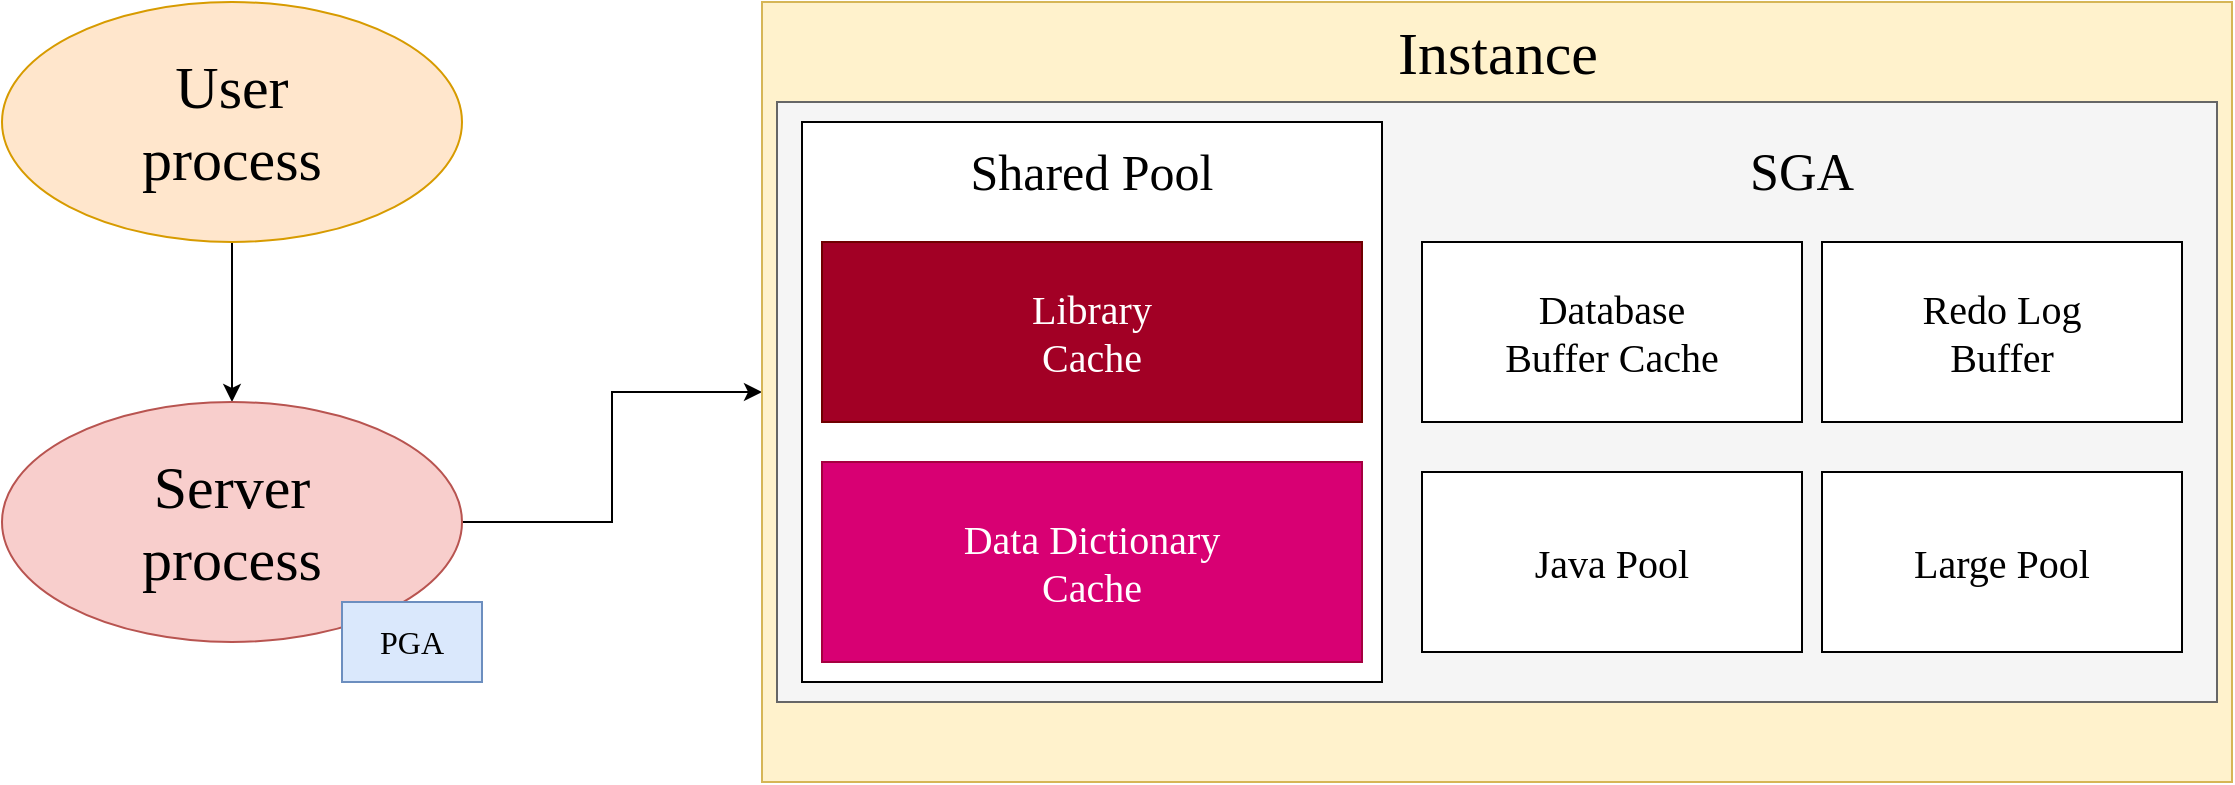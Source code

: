 <mxfile version="24.7.16">
  <diagram name="第 1 页" id="RMl1IjXUAivgwwIWIfm5">
    <mxGraphModel dx="1373" dy="707" grid="1" gridSize="10" guides="1" tooltips="1" connect="1" arrows="1" fold="1" page="1" pageScale="1" pageWidth="1169" pageHeight="827" background="#FFFFFF" math="0" shadow="0">
      <root>
        <mxCell id="0" />
        <mxCell id="1" parent="0" />
        <mxCell id="iI4Hv2SD_ylIdM6wp7LN-27" value="" style="edgeStyle=orthogonalEdgeStyle;rounded=0;orthogonalLoop=1;jettySize=auto;html=1;" edge="1" parent="1" source="iI4Hv2SD_ylIdM6wp7LN-23" target="iI4Hv2SD_ylIdM6wp7LN-26">
          <mxGeometry relative="1" as="geometry" />
        </mxCell>
        <mxCell id="iI4Hv2SD_ylIdM6wp7LN-23" value="&lt;font face=&quot;Comic Sans MS&quot; style=&quot;font-size: 30px;&quot;&gt;User&lt;/font&gt;&lt;div style=&quot;font-size: 30px;&quot;&gt;&lt;font face=&quot;Comic Sans MS&quot; style=&quot;font-size: 30px;&quot;&gt;process&lt;/font&gt;&lt;/div&gt;" style="ellipse;whiteSpace=wrap;html=1;fillColor=#ffe6cc;strokeColor=#d79b00;" vertex="1" parent="1">
          <mxGeometry x="20" y="10" width="230" height="120" as="geometry" />
        </mxCell>
        <mxCell id="iI4Hv2SD_ylIdM6wp7LN-30" value="" style="edgeStyle=orthogonalEdgeStyle;rounded=0;orthogonalLoop=1;jettySize=auto;html=1;" edge="1" parent="1" source="iI4Hv2SD_ylIdM6wp7LN-26" target="iI4Hv2SD_ylIdM6wp7LN-29">
          <mxGeometry relative="1" as="geometry" />
        </mxCell>
        <mxCell id="iI4Hv2SD_ylIdM6wp7LN-26" value="&lt;font style=&quot;font-size: 30px;&quot; face=&quot;Comic Sans MS&quot;&gt;Server&lt;/font&gt;&lt;div style=&quot;font-size: 30px;&quot;&gt;&lt;font face=&quot;Comic Sans MS&quot;&gt;process&lt;/font&gt;&lt;/div&gt;" style="ellipse;whiteSpace=wrap;html=1;fillColor=#f8cecc;strokeColor=#b85450;" vertex="1" parent="1">
          <mxGeometry x="20" y="210" width="230" height="120" as="geometry" />
        </mxCell>
        <mxCell id="iI4Hv2SD_ylIdM6wp7LN-28" value="&lt;font style=&quot;font-size: 16px;&quot; face=&quot;Comic Sans MS&quot;&gt;PGA&lt;/font&gt;" style="rounded=0;whiteSpace=wrap;html=1;fillColor=#dae8fc;strokeColor=#6c8ebf;" vertex="1" parent="1">
          <mxGeometry x="190" y="310" width="70" height="40" as="geometry" />
        </mxCell>
        <mxCell id="iI4Hv2SD_ylIdM6wp7LN-29" value="" style="whiteSpace=wrap;html=1;fillColor=#fff2cc;strokeColor=#d6b656;movable=0;resizable=0;rotatable=0;deletable=0;editable=0;locked=1;connectable=0;" vertex="1" parent="1">
          <mxGeometry x="400" y="10" width="735" height="390" as="geometry" />
        </mxCell>
        <mxCell id="iI4Hv2SD_ylIdM6wp7LN-31" value="&lt;font face=&quot;Comic Sans MS&quot; style=&quot;font-size: 30px;&quot;&gt;Instance&lt;/font&gt;" style="text;html=1;align=center;verticalAlign=middle;whiteSpace=wrap;rounded=0;" vertex="1" parent="1">
          <mxGeometry x="696.5" y="20" width="142" height="30" as="geometry" />
        </mxCell>
        <mxCell id="iI4Hv2SD_ylIdM6wp7LN-32" value="" style="rounded=0;whiteSpace=wrap;html=1;fillColor=#f5f5f5;strokeColor=#666666;fontColor=#333333;movable=0;resizable=0;rotatable=0;deletable=0;editable=0;locked=1;connectable=0;" vertex="1" parent="1">
          <mxGeometry x="407.5" y="60" width="720" height="300" as="geometry" />
        </mxCell>
        <mxCell id="iI4Hv2SD_ylIdM6wp7LN-33" value="&lt;font style=&quot;font-size: 26px;&quot; face=&quot;Comic Sans MS&quot;&gt;SGA&lt;/font&gt;" style="text;html=1;align=center;verticalAlign=middle;whiteSpace=wrap;rounded=0;" vertex="1" parent="1">
          <mxGeometry x="890" y="80" width="60" height="30" as="geometry" />
        </mxCell>
        <mxCell id="iI4Hv2SD_ylIdM6wp7LN-34" value="" style="rounded=0;whiteSpace=wrap;html=1;movable=0;resizable=0;rotatable=0;deletable=0;editable=0;locked=1;connectable=0;" vertex="1" parent="1">
          <mxGeometry x="420" y="70" width="290" height="280" as="geometry" />
        </mxCell>
        <mxCell id="iI4Hv2SD_ylIdM6wp7LN-35" value="&lt;font style=&quot;font-size: 25px;&quot; face=&quot;Comic Sans MS&quot;&gt;Shared Pool&lt;/font&gt;" style="text;html=1;align=center;verticalAlign=middle;whiteSpace=wrap;rounded=0;" vertex="1" parent="1">
          <mxGeometry x="480" y="80" width="170" height="30" as="geometry" />
        </mxCell>
        <mxCell id="iI4Hv2SD_ylIdM6wp7LN-37" value="&lt;div style=&quot;font-size: 20px;&quot;&gt;&lt;font style=&quot;font-size: 20px;&quot; face=&quot;Comic Sans MS&quot;&gt;Library&lt;/font&gt;&lt;/div&gt;&lt;div style=&quot;font-size: 20px;&quot;&gt;&lt;font face=&quot;Comic Sans MS&quot; style=&quot;font-size: 20px;&quot;&gt;Cache&lt;/font&gt;&lt;/div&gt;" style="rounded=0;whiteSpace=wrap;html=1;fillColor=#a20025;strokeColor=#6F0000;fontColor=#ffffff;" vertex="1" parent="1">
          <mxGeometry x="430" y="130" width="270" height="90" as="geometry" />
        </mxCell>
        <mxCell id="iI4Hv2SD_ylIdM6wp7LN-38" value="&lt;div style=&quot;font-size: 20px;&quot;&gt;&lt;font style=&quot;font-size: 20px;&quot; face=&quot;Comic Sans MS&quot;&gt;Data Dictionary&lt;/font&gt;&lt;/div&gt;&lt;div style=&quot;font-size: 20px;&quot;&gt;&lt;font style=&quot;font-size: 20px;&quot; face=&quot;Comic Sans MS&quot;&gt;Cache&lt;/font&gt;&lt;/div&gt;" style="rounded=0;whiteSpace=wrap;html=1;fillColor=#d80073;strokeColor=#A50040;fontColor=#ffffff;" vertex="1" parent="1">
          <mxGeometry x="430" y="240" width="270" height="100" as="geometry" />
        </mxCell>
        <mxCell id="iI4Hv2SD_ylIdM6wp7LN-39" value="&lt;div style=&quot;font-size: 20px;&quot;&gt;&lt;font face=&quot;Comic Sans MS&quot; style=&quot;font-size: 20px;&quot;&gt;Database&lt;/font&gt;&lt;/div&gt;&lt;div style=&quot;font-size: 20px;&quot;&gt;&lt;font face=&quot;Comic Sans MS&quot; style=&quot;font-size: 20px;&quot;&gt;Buffer Cache&lt;/font&gt;&lt;/div&gt;" style="rounded=0;whiteSpace=wrap;html=1;" vertex="1" parent="1">
          <mxGeometry x="730" y="130" width="190" height="90" as="geometry" />
        </mxCell>
        <mxCell id="iI4Hv2SD_ylIdM6wp7LN-40" value="&lt;div style=&quot;font-size: 20px;&quot;&gt;&lt;font face=&quot;Comic Sans MS&quot; style=&quot;font-size: 20px;&quot;&gt;Redo Log&lt;/font&gt;&lt;/div&gt;&lt;div style=&quot;font-size: 20px;&quot;&gt;&lt;font face=&quot;Comic Sans MS&quot; style=&quot;font-size: 20px;&quot;&gt;Buffer&lt;/font&gt;&lt;/div&gt;" style="rounded=0;whiteSpace=wrap;html=1;" vertex="1" parent="1">
          <mxGeometry x="930" y="130" width="180" height="90" as="geometry" />
        </mxCell>
        <mxCell id="iI4Hv2SD_ylIdM6wp7LN-41" value="&lt;font face=&quot;Comic Sans MS&quot; style=&quot;font-size: 20px;&quot;&gt;Java Pool&lt;/font&gt;" style="rounded=0;whiteSpace=wrap;html=1;" vertex="1" parent="1">
          <mxGeometry x="730" y="245" width="190" height="90" as="geometry" />
        </mxCell>
        <mxCell id="iI4Hv2SD_ylIdM6wp7LN-42" value="&lt;div&gt;&lt;font style=&quot;font-size: 20px;&quot; face=&quot;Comic Sans MS&quot;&gt;Large Pool&lt;/font&gt;&lt;/div&gt;" style="rounded=0;whiteSpace=wrap;html=1;" vertex="1" parent="1">
          <mxGeometry x="930" y="245" width="180" height="90" as="geometry" />
        </mxCell>
      </root>
    </mxGraphModel>
  </diagram>
</mxfile>

